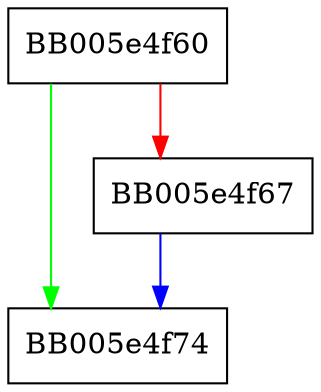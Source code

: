 digraph OSSL_HTTP_is_alive {
  node [shape="box"];
  graph [splines=ortho];
  BB005e4f60 -> BB005e4f74 [color="green"];
  BB005e4f60 -> BB005e4f67 [color="red"];
  BB005e4f67 -> BB005e4f74 [color="blue"];
}